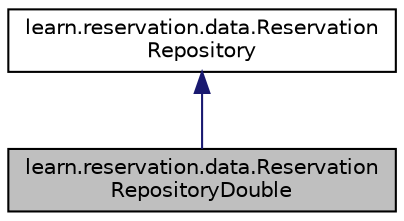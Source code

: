 digraph "learn.reservation.data.ReservationRepositoryDouble"
{
 // LATEX_PDF_SIZE
  edge [fontname="Helvetica",fontsize="10",labelfontname="Helvetica",labelfontsize="10"];
  node [fontname="Helvetica",fontsize="10",shape=record];
  Node1 [label="learn.reservation.data.Reservation\lRepositoryDouble",height=0.2,width=0.4,color="black", fillcolor="grey75", style="filled", fontcolor="black",tooltip=" "];
  Node2 -> Node1 [dir="back",color="midnightblue",fontsize="10",style="solid"];
  Node2 [label="learn.reservation.data.Reservation\lRepository",height=0.2,width=0.4,color="black", fillcolor="white", style="filled",URL="$interfacelearn_1_1reservation_1_1data_1_1_reservation_repository.html",tooltip=" "];
}

